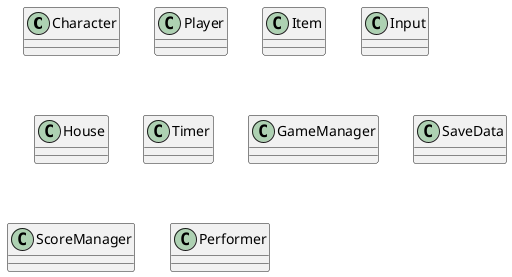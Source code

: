 @startuml
class Character
class Player
class Item
class Input
class House
class Timer
class GameManager
class SaveData
class ScoreManager
class Performer
@enduml 